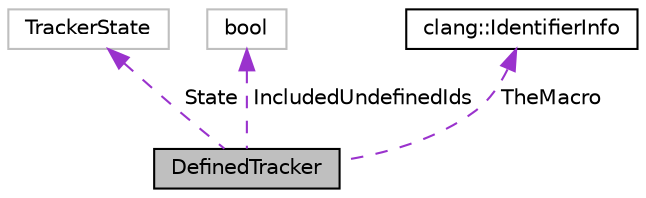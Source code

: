digraph "DefinedTracker"
{
 // LATEX_PDF_SIZE
  bgcolor="transparent";
  edge [fontname="Helvetica",fontsize="10",labelfontname="Helvetica",labelfontsize="10"];
  node [fontname="Helvetica",fontsize="10",shape=record];
  Node1 [label="DefinedTracker",height=0.2,width=0.4,color="black", fillcolor="grey75", style="filled", fontcolor="black",tooltip="DefinedTracker - This struct is used while parsing expressions to keep track of whether !..."];
  Node2 -> Node1 [dir="back",color="darkorchid3",fontsize="10",style="dashed",label=" State" ,fontname="Helvetica"];
  Node2 [label="TrackerState",height=0.2,width=0.4,color="grey75",tooltip=" "];
  Node3 -> Node1 [dir="back",color="darkorchid3",fontsize="10",style="dashed",label=" IncludedUndefinedIds" ,fontname="Helvetica"];
  Node3 [label="bool",height=0.2,width=0.4,color="grey75",tooltip=" "];
  Node4 -> Node1 [dir="back",color="darkorchid3",fontsize="10",style="dashed",label=" TheMacro" ,fontname="Helvetica"];
  Node4 [label="clang::IdentifierInfo",height=0.2,width=0.4,color="black",URL="$classclang_1_1IdentifierInfo.html",tooltip="One of these records is kept for each identifier that is lexed."];
}
